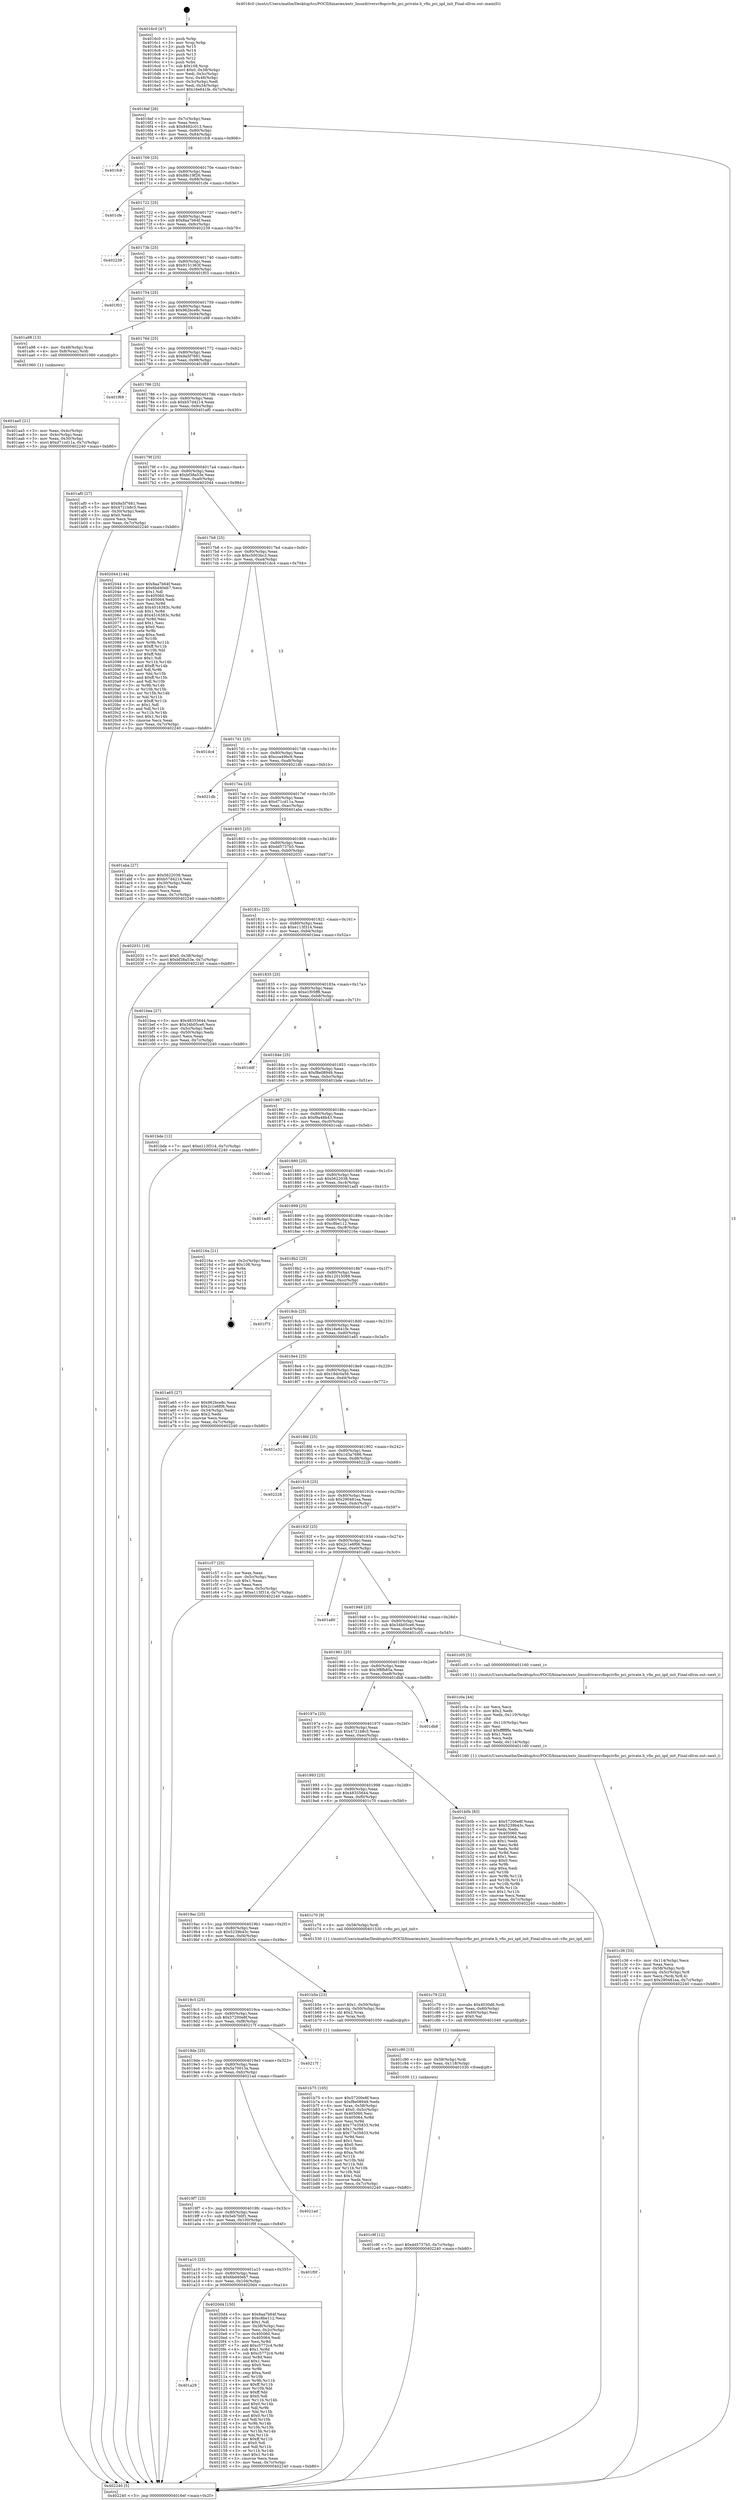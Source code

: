 digraph "0x4016c0" {
  label = "0x4016c0 (/mnt/c/Users/mathe/Desktop/tcc/POCII/binaries/extr_linuxdriversvfiopcivfio_pci_private.h_vfio_pci_igd_init_Final-ollvm.out::main(0))"
  labelloc = "t"
  node[shape=record]

  Entry [label="",width=0.3,height=0.3,shape=circle,fillcolor=black,style=filled]
  "0x4016ef" [label="{
     0x4016ef [26]\l
     | [instrs]\l
     &nbsp;&nbsp;0x4016ef \<+3\>: mov -0x7c(%rbp),%eax\l
     &nbsp;&nbsp;0x4016f2 \<+2\>: mov %eax,%ecx\l
     &nbsp;&nbsp;0x4016f4 \<+6\>: sub $0x8482c013,%ecx\l
     &nbsp;&nbsp;0x4016fa \<+3\>: mov %eax,-0x80(%rbp)\l
     &nbsp;&nbsp;0x4016fd \<+6\>: mov %ecx,-0x84(%rbp)\l
     &nbsp;&nbsp;0x401703 \<+6\>: je 0000000000401fc8 \<main+0x908\>\l
  }"]
  "0x401fc8" [label="{
     0x401fc8\l
  }", style=dashed]
  "0x401709" [label="{
     0x401709 [25]\l
     | [instrs]\l
     &nbsp;&nbsp;0x401709 \<+5\>: jmp 000000000040170e \<main+0x4e\>\l
     &nbsp;&nbsp;0x40170e \<+3\>: mov -0x80(%rbp),%eax\l
     &nbsp;&nbsp;0x401711 \<+5\>: sub $0x88c19f26,%eax\l
     &nbsp;&nbsp;0x401716 \<+6\>: mov %eax,-0x88(%rbp)\l
     &nbsp;&nbsp;0x40171c \<+6\>: je 0000000000401cfe \<main+0x63e\>\l
  }"]
  Exit [label="",width=0.3,height=0.3,shape=circle,fillcolor=black,style=filled,peripheries=2]
  "0x401cfe" [label="{
     0x401cfe\l
  }", style=dashed]
  "0x401722" [label="{
     0x401722 [25]\l
     | [instrs]\l
     &nbsp;&nbsp;0x401722 \<+5\>: jmp 0000000000401727 \<main+0x67\>\l
     &nbsp;&nbsp;0x401727 \<+3\>: mov -0x80(%rbp),%eax\l
     &nbsp;&nbsp;0x40172a \<+5\>: sub $0x8aa7b64f,%eax\l
     &nbsp;&nbsp;0x40172f \<+6\>: mov %eax,-0x8c(%rbp)\l
     &nbsp;&nbsp;0x401735 \<+6\>: je 0000000000402239 \<main+0xb79\>\l
  }"]
  "0x401a29" [label="{
     0x401a29\l
  }", style=dashed]
  "0x402239" [label="{
     0x402239\l
  }", style=dashed]
  "0x40173b" [label="{
     0x40173b [25]\l
     | [instrs]\l
     &nbsp;&nbsp;0x40173b \<+5\>: jmp 0000000000401740 \<main+0x80\>\l
     &nbsp;&nbsp;0x401740 \<+3\>: mov -0x80(%rbp),%eax\l
     &nbsp;&nbsp;0x401743 \<+5\>: sub $0x9151363f,%eax\l
     &nbsp;&nbsp;0x401748 \<+6\>: mov %eax,-0x90(%rbp)\l
     &nbsp;&nbsp;0x40174e \<+6\>: je 0000000000401f03 \<main+0x843\>\l
  }"]
  "0x4020d4" [label="{
     0x4020d4 [150]\l
     | [instrs]\l
     &nbsp;&nbsp;0x4020d4 \<+5\>: mov $0x8aa7b64f,%eax\l
     &nbsp;&nbsp;0x4020d9 \<+5\>: mov $0xc8be112,%ecx\l
     &nbsp;&nbsp;0x4020de \<+2\>: mov $0x1,%dl\l
     &nbsp;&nbsp;0x4020e0 \<+3\>: mov -0x38(%rbp),%esi\l
     &nbsp;&nbsp;0x4020e3 \<+3\>: mov %esi,-0x2c(%rbp)\l
     &nbsp;&nbsp;0x4020e6 \<+7\>: mov 0x405060,%esi\l
     &nbsp;&nbsp;0x4020ed \<+7\>: mov 0x405064,%edi\l
     &nbsp;&nbsp;0x4020f4 \<+3\>: mov %esi,%r8d\l
     &nbsp;&nbsp;0x4020f7 \<+7\>: add $0xc5772c4,%r8d\l
     &nbsp;&nbsp;0x4020fe \<+4\>: sub $0x1,%r8d\l
     &nbsp;&nbsp;0x402102 \<+7\>: sub $0xc5772c4,%r8d\l
     &nbsp;&nbsp;0x402109 \<+4\>: imul %r8d,%esi\l
     &nbsp;&nbsp;0x40210d \<+3\>: and $0x1,%esi\l
     &nbsp;&nbsp;0x402110 \<+3\>: cmp $0x0,%esi\l
     &nbsp;&nbsp;0x402113 \<+4\>: sete %r9b\l
     &nbsp;&nbsp;0x402117 \<+3\>: cmp $0xa,%edi\l
     &nbsp;&nbsp;0x40211a \<+4\>: setl %r10b\l
     &nbsp;&nbsp;0x40211e \<+3\>: mov %r9b,%r11b\l
     &nbsp;&nbsp;0x402121 \<+4\>: xor $0xff,%r11b\l
     &nbsp;&nbsp;0x402125 \<+3\>: mov %r10b,%bl\l
     &nbsp;&nbsp;0x402128 \<+3\>: xor $0xff,%bl\l
     &nbsp;&nbsp;0x40212b \<+3\>: xor $0x0,%dl\l
     &nbsp;&nbsp;0x40212e \<+3\>: mov %r11b,%r14b\l
     &nbsp;&nbsp;0x402131 \<+4\>: and $0x0,%r14b\l
     &nbsp;&nbsp;0x402135 \<+3\>: and %dl,%r9b\l
     &nbsp;&nbsp;0x402138 \<+3\>: mov %bl,%r15b\l
     &nbsp;&nbsp;0x40213b \<+4\>: and $0x0,%r15b\l
     &nbsp;&nbsp;0x40213f \<+3\>: and %dl,%r10b\l
     &nbsp;&nbsp;0x402142 \<+3\>: or %r9b,%r14b\l
     &nbsp;&nbsp;0x402145 \<+3\>: or %r10b,%r15b\l
     &nbsp;&nbsp;0x402148 \<+3\>: xor %r15b,%r14b\l
     &nbsp;&nbsp;0x40214b \<+3\>: or %bl,%r11b\l
     &nbsp;&nbsp;0x40214e \<+4\>: xor $0xff,%r11b\l
     &nbsp;&nbsp;0x402152 \<+3\>: or $0x0,%dl\l
     &nbsp;&nbsp;0x402155 \<+3\>: and %dl,%r11b\l
     &nbsp;&nbsp;0x402158 \<+3\>: or %r11b,%r14b\l
     &nbsp;&nbsp;0x40215b \<+4\>: test $0x1,%r14b\l
     &nbsp;&nbsp;0x40215f \<+3\>: cmovne %ecx,%eax\l
     &nbsp;&nbsp;0x402162 \<+3\>: mov %eax,-0x7c(%rbp)\l
     &nbsp;&nbsp;0x402165 \<+5\>: jmp 0000000000402240 \<main+0xb80\>\l
  }"]
  "0x401f03" [label="{
     0x401f03\l
  }", style=dashed]
  "0x401754" [label="{
     0x401754 [25]\l
     | [instrs]\l
     &nbsp;&nbsp;0x401754 \<+5\>: jmp 0000000000401759 \<main+0x99\>\l
     &nbsp;&nbsp;0x401759 \<+3\>: mov -0x80(%rbp),%eax\l
     &nbsp;&nbsp;0x40175c \<+5\>: sub $0x962bce8c,%eax\l
     &nbsp;&nbsp;0x401761 \<+6\>: mov %eax,-0x94(%rbp)\l
     &nbsp;&nbsp;0x401767 \<+6\>: je 0000000000401a98 \<main+0x3d8\>\l
  }"]
  "0x401a10" [label="{
     0x401a10 [25]\l
     | [instrs]\l
     &nbsp;&nbsp;0x401a10 \<+5\>: jmp 0000000000401a15 \<main+0x355\>\l
     &nbsp;&nbsp;0x401a15 \<+3\>: mov -0x80(%rbp),%eax\l
     &nbsp;&nbsp;0x401a18 \<+5\>: sub $0x6bd40eb7,%eax\l
     &nbsp;&nbsp;0x401a1d \<+6\>: mov %eax,-0x104(%rbp)\l
     &nbsp;&nbsp;0x401a23 \<+6\>: je 00000000004020d4 \<main+0xa14\>\l
  }"]
  "0x401a98" [label="{
     0x401a98 [13]\l
     | [instrs]\l
     &nbsp;&nbsp;0x401a98 \<+4\>: mov -0x48(%rbp),%rax\l
     &nbsp;&nbsp;0x401a9c \<+4\>: mov 0x8(%rax),%rdi\l
     &nbsp;&nbsp;0x401aa0 \<+5\>: call 0000000000401060 \<atoi@plt\>\l
     | [calls]\l
     &nbsp;&nbsp;0x401060 \{1\} (unknown)\l
  }"]
  "0x40176d" [label="{
     0x40176d [25]\l
     | [instrs]\l
     &nbsp;&nbsp;0x40176d \<+5\>: jmp 0000000000401772 \<main+0xb2\>\l
     &nbsp;&nbsp;0x401772 \<+3\>: mov -0x80(%rbp),%eax\l
     &nbsp;&nbsp;0x401775 \<+5\>: sub $0x9a5f7681,%eax\l
     &nbsp;&nbsp;0x40177a \<+6\>: mov %eax,-0x98(%rbp)\l
     &nbsp;&nbsp;0x401780 \<+6\>: je 0000000000401f69 \<main+0x8a9\>\l
  }"]
  "0x401f0f" [label="{
     0x401f0f\l
  }", style=dashed]
  "0x401f69" [label="{
     0x401f69\l
  }", style=dashed]
  "0x401786" [label="{
     0x401786 [25]\l
     | [instrs]\l
     &nbsp;&nbsp;0x401786 \<+5\>: jmp 000000000040178b \<main+0xcb\>\l
     &nbsp;&nbsp;0x40178b \<+3\>: mov -0x80(%rbp),%eax\l
     &nbsp;&nbsp;0x40178e \<+5\>: sub $0xb57d4214,%eax\l
     &nbsp;&nbsp;0x401793 \<+6\>: mov %eax,-0x9c(%rbp)\l
     &nbsp;&nbsp;0x401799 \<+6\>: je 0000000000401af0 \<main+0x430\>\l
  }"]
  "0x4019f7" [label="{
     0x4019f7 [25]\l
     | [instrs]\l
     &nbsp;&nbsp;0x4019f7 \<+5\>: jmp 00000000004019fc \<main+0x33c\>\l
     &nbsp;&nbsp;0x4019fc \<+3\>: mov -0x80(%rbp),%eax\l
     &nbsp;&nbsp;0x4019ff \<+5\>: sub $0x5eb7b0f1,%eax\l
     &nbsp;&nbsp;0x401a04 \<+6\>: mov %eax,-0x100(%rbp)\l
     &nbsp;&nbsp;0x401a0a \<+6\>: je 0000000000401f0f \<main+0x84f\>\l
  }"]
  "0x401af0" [label="{
     0x401af0 [27]\l
     | [instrs]\l
     &nbsp;&nbsp;0x401af0 \<+5\>: mov $0x9a5f7681,%eax\l
     &nbsp;&nbsp;0x401af5 \<+5\>: mov $0x4721b8c5,%ecx\l
     &nbsp;&nbsp;0x401afa \<+3\>: mov -0x30(%rbp),%edx\l
     &nbsp;&nbsp;0x401afd \<+3\>: cmp $0x0,%edx\l
     &nbsp;&nbsp;0x401b00 \<+3\>: cmove %ecx,%eax\l
     &nbsp;&nbsp;0x401b03 \<+3\>: mov %eax,-0x7c(%rbp)\l
     &nbsp;&nbsp;0x401b06 \<+5\>: jmp 0000000000402240 \<main+0xb80\>\l
  }"]
  "0x40179f" [label="{
     0x40179f [25]\l
     | [instrs]\l
     &nbsp;&nbsp;0x40179f \<+5\>: jmp 00000000004017a4 \<main+0xe4\>\l
     &nbsp;&nbsp;0x4017a4 \<+3\>: mov -0x80(%rbp),%eax\l
     &nbsp;&nbsp;0x4017a7 \<+5\>: sub $0xbf38a53e,%eax\l
     &nbsp;&nbsp;0x4017ac \<+6\>: mov %eax,-0xa0(%rbp)\l
     &nbsp;&nbsp;0x4017b2 \<+6\>: je 0000000000402044 \<main+0x984\>\l
  }"]
  "0x4021ad" [label="{
     0x4021ad\l
  }", style=dashed]
  "0x402044" [label="{
     0x402044 [144]\l
     | [instrs]\l
     &nbsp;&nbsp;0x402044 \<+5\>: mov $0x8aa7b64f,%eax\l
     &nbsp;&nbsp;0x402049 \<+5\>: mov $0x6bd40eb7,%ecx\l
     &nbsp;&nbsp;0x40204e \<+2\>: mov $0x1,%dl\l
     &nbsp;&nbsp;0x402050 \<+7\>: mov 0x405060,%esi\l
     &nbsp;&nbsp;0x402057 \<+7\>: mov 0x405064,%edi\l
     &nbsp;&nbsp;0x40205e \<+3\>: mov %esi,%r8d\l
     &nbsp;&nbsp;0x402061 \<+7\>: add $0x4516383c,%r8d\l
     &nbsp;&nbsp;0x402068 \<+4\>: sub $0x1,%r8d\l
     &nbsp;&nbsp;0x40206c \<+7\>: sub $0x4516383c,%r8d\l
     &nbsp;&nbsp;0x402073 \<+4\>: imul %r8d,%esi\l
     &nbsp;&nbsp;0x402077 \<+3\>: and $0x1,%esi\l
     &nbsp;&nbsp;0x40207a \<+3\>: cmp $0x0,%esi\l
     &nbsp;&nbsp;0x40207d \<+4\>: sete %r9b\l
     &nbsp;&nbsp;0x402081 \<+3\>: cmp $0xa,%edi\l
     &nbsp;&nbsp;0x402084 \<+4\>: setl %r10b\l
     &nbsp;&nbsp;0x402088 \<+3\>: mov %r9b,%r11b\l
     &nbsp;&nbsp;0x40208b \<+4\>: xor $0xff,%r11b\l
     &nbsp;&nbsp;0x40208f \<+3\>: mov %r10b,%bl\l
     &nbsp;&nbsp;0x402092 \<+3\>: xor $0xff,%bl\l
     &nbsp;&nbsp;0x402095 \<+3\>: xor $0x1,%dl\l
     &nbsp;&nbsp;0x402098 \<+3\>: mov %r11b,%r14b\l
     &nbsp;&nbsp;0x40209b \<+4\>: and $0xff,%r14b\l
     &nbsp;&nbsp;0x40209f \<+3\>: and %dl,%r9b\l
     &nbsp;&nbsp;0x4020a2 \<+3\>: mov %bl,%r15b\l
     &nbsp;&nbsp;0x4020a5 \<+4\>: and $0xff,%r15b\l
     &nbsp;&nbsp;0x4020a9 \<+3\>: and %dl,%r10b\l
     &nbsp;&nbsp;0x4020ac \<+3\>: or %r9b,%r14b\l
     &nbsp;&nbsp;0x4020af \<+3\>: or %r10b,%r15b\l
     &nbsp;&nbsp;0x4020b2 \<+3\>: xor %r15b,%r14b\l
     &nbsp;&nbsp;0x4020b5 \<+3\>: or %bl,%r11b\l
     &nbsp;&nbsp;0x4020b8 \<+4\>: xor $0xff,%r11b\l
     &nbsp;&nbsp;0x4020bc \<+3\>: or $0x1,%dl\l
     &nbsp;&nbsp;0x4020bf \<+3\>: and %dl,%r11b\l
     &nbsp;&nbsp;0x4020c2 \<+3\>: or %r11b,%r14b\l
     &nbsp;&nbsp;0x4020c5 \<+4\>: test $0x1,%r14b\l
     &nbsp;&nbsp;0x4020c9 \<+3\>: cmovne %ecx,%eax\l
     &nbsp;&nbsp;0x4020cc \<+3\>: mov %eax,-0x7c(%rbp)\l
     &nbsp;&nbsp;0x4020cf \<+5\>: jmp 0000000000402240 \<main+0xb80\>\l
  }"]
  "0x4017b8" [label="{
     0x4017b8 [25]\l
     | [instrs]\l
     &nbsp;&nbsp;0x4017b8 \<+5\>: jmp 00000000004017bd \<main+0xfd\>\l
     &nbsp;&nbsp;0x4017bd \<+3\>: mov -0x80(%rbp),%eax\l
     &nbsp;&nbsp;0x4017c0 \<+5\>: sub $0xc5003bc3,%eax\l
     &nbsp;&nbsp;0x4017c5 \<+6\>: mov %eax,-0xa4(%rbp)\l
     &nbsp;&nbsp;0x4017cb \<+6\>: je 0000000000401dc4 \<main+0x704\>\l
  }"]
  "0x4019de" [label="{
     0x4019de [25]\l
     | [instrs]\l
     &nbsp;&nbsp;0x4019de \<+5\>: jmp 00000000004019e3 \<main+0x323\>\l
     &nbsp;&nbsp;0x4019e3 \<+3\>: mov -0x80(%rbp),%eax\l
     &nbsp;&nbsp;0x4019e6 \<+5\>: sub $0x5a70013a,%eax\l
     &nbsp;&nbsp;0x4019eb \<+6\>: mov %eax,-0xfc(%rbp)\l
     &nbsp;&nbsp;0x4019f1 \<+6\>: je 00000000004021ad \<main+0xaed\>\l
  }"]
  "0x401dc4" [label="{
     0x401dc4\l
  }", style=dashed]
  "0x4017d1" [label="{
     0x4017d1 [25]\l
     | [instrs]\l
     &nbsp;&nbsp;0x4017d1 \<+5\>: jmp 00000000004017d6 \<main+0x116\>\l
     &nbsp;&nbsp;0x4017d6 \<+3\>: mov -0x80(%rbp),%eax\l
     &nbsp;&nbsp;0x4017d9 \<+5\>: sub $0xcca49bc9,%eax\l
     &nbsp;&nbsp;0x4017de \<+6\>: mov %eax,-0xa8(%rbp)\l
     &nbsp;&nbsp;0x4017e4 \<+6\>: je 00000000004021db \<main+0xb1b\>\l
  }"]
  "0x40217f" [label="{
     0x40217f\l
  }", style=dashed]
  "0x4021db" [label="{
     0x4021db\l
  }", style=dashed]
  "0x4017ea" [label="{
     0x4017ea [25]\l
     | [instrs]\l
     &nbsp;&nbsp;0x4017ea \<+5\>: jmp 00000000004017ef \<main+0x12f\>\l
     &nbsp;&nbsp;0x4017ef \<+3\>: mov -0x80(%rbp),%eax\l
     &nbsp;&nbsp;0x4017f2 \<+5\>: sub $0xd71cd11a,%eax\l
     &nbsp;&nbsp;0x4017f7 \<+6\>: mov %eax,-0xac(%rbp)\l
     &nbsp;&nbsp;0x4017fd \<+6\>: je 0000000000401aba \<main+0x3fa\>\l
  }"]
  "0x401c9f" [label="{
     0x401c9f [12]\l
     | [instrs]\l
     &nbsp;&nbsp;0x401c9f \<+7\>: movl $0xdd5737b5,-0x7c(%rbp)\l
     &nbsp;&nbsp;0x401ca6 \<+5\>: jmp 0000000000402240 \<main+0xb80\>\l
  }"]
  "0x401aba" [label="{
     0x401aba [27]\l
     | [instrs]\l
     &nbsp;&nbsp;0x401aba \<+5\>: mov $0x5622038,%eax\l
     &nbsp;&nbsp;0x401abf \<+5\>: mov $0xb57d4214,%ecx\l
     &nbsp;&nbsp;0x401ac4 \<+3\>: mov -0x30(%rbp),%edx\l
     &nbsp;&nbsp;0x401ac7 \<+3\>: cmp $0x1,%edx\l
     &nbsp;&nbsp;0x401aca \<+3\>: cmovl %ecx,%eax\l
     &nbsp;&nbsp;0x401acd \<+3\>: mov %eax,-0x7c(%rbp)\l
     &nbsp;&nbsp;0x401ad0 \<+5\>: jmp 0000000000402240 \<main+0xb80\>\l
  }"]
  "0x401803" [label="{
     0x401803 [25]\l
     | [instrs]\l
     &nbsp;&nbsp;0x401803 \<+5\>: jmp 0000000000401808 \<main+0x148\>\l
     &nbsp;&nbsp;0x401808 \<+3\>: mov -0x80(%rbp),%eax\l
     &nbsp;&nbsp;0x40180b \<+5\>: sub $0xdd5737b5,%eax\l
     &nbsp;&nbsp;0x401810 \<+6\>: mov %eax,-0xb0(%rbp)\l
     &nbsp;&nbsp;0x401816 \<+6\>: je 0000000000402031 \<main+0x971\>\l
  }"]
  "0x401c90" [label="{
     0x401c90 [15]\l
     | [instrs]\l
     &nbsp;&nbsp;0x401c90 \<+4\>: mov -0x58(%rbp),%rdi\l
     &nbsp;&nbsp;0x401c94 \<+6\>: mov %eax,-0x118(%rbp)\l
     &nbsp;&nbsp;0x401c9a \<+5\>: call 0000000000401030 \<free@plt\>\l
     | [calls]\l
     &nbsp;&nbsp;0x401030 \{1\} (unknown)\l
  }"]
  "0x402031" [label="{
     0x402031 [19]\l
     | [instrs]\l
     &nbsp;&nbsp;0x402031 \<+7\>: movl $0x0,-0x38(%rbp)\l
     &nbsp;&nbsp;0x402038 \<+7\>: movl $0xbf38a53e,-0x7c(%rbp)\l
     &nbsp;&nbsp;0x40203f \<+5\>: jmp 0000000000402240 \<main+0xb80\>\l
  }"]
  "0x40181c" [label="{
     0x40181c [25]\l
     | [instrs]\l
     &nbsp;&nbsp;0x40181c \<+5\>: jmp 0000000000401821 \<main+0x161\>\l
     &nbsp;&nbsp;0x401821 \<+3\>: mov -0x80(%rbp),%eax\l
     &nbsp;&nbsp;0x401824 \<+5\>: sub $0xe113f314,%eax\l
     &nbsp;&nbsp;0x401829 \<+6\>: mov %eax,-0xb4(%rbp)\l
     &nbsp;&nbsp;0x40182f \<+6\>: je 0000000000401bea \<main+0x52a\>\l
  }"]
  "0x401c79" [label="{
     0x401c79 [23]\l
     | [instrs]\l
     &nbsp;&nbsp;0x401c79 \<+10\>: movabs $0x4030d6,%rdi\l
     &nbsp;&nbsp;0x401c83 \<+3\>: mov %eax,-0x60(%rbp)\l
     &nbsp;&nbsp;0x401c86 \<+3\>: mov -0x60(%rbp),%esi\l
     &nbsp;&nbsp;0x401c89 \<+2\>: mov $0x0,%al\l
     &nbsp;&nbsp;0x401c8b \<+5\>: call 0000000000401040 \<printf@plt\>\l
     | [calls]\l
     &nbsp;&nbsp;0x401040 \{1\} (unknown)\l
  }"]
  "0x401bea" [label="{
     0x401bea [27]\l
     | [instrs]\l
     &nbsp;&nbsp;0x401bea \<+5\>: mov $0x48355644,%eax\l
     &nbsp;&nbsp;0x401bef \<+5\>: mov $0x34b05ce6,%ecx\l
     &nbsp;&nbsp;0x401bf4 \<+3\>: mov -0x5c(%rbp),%edx\l
     &nbsp;&nbsp;0x401bf7 \<+3\>: cmp -0x50(%rbp),%edx\l
     &nbsp;&nbsp;0x401bfa \<+3\>: cmovl %ecx,%eax\l
     &nbsp;&nbsp;0x401bfd \<+3\>: mov %eax,-0x7c(%rbp)\l
     &nbsp;&nbsp;0x401c00 \<+5\>: jmp 0000000000402240 \<main+0xb80\>\l
  }"]
  "0x401835" [label="{
     0x401835 [25]\l
     | [instrs]\l
     &nbsp;&nbsp;0x401835 \<+5\>: jmp 000000000040183a \<main+0x17a\>\l
     &nbsp;&nbsp;0x40183a \<+3\>: mov -0x80(%rbp),%eax\l
     &nbsp;&nbsp;0x40183d \<+5\>: sub $0xe1f05ff8,%eax\l
     &nbsp;&nbsp;0x401842 \<+6\>: mov %eax,-0xb8(%rbp)\l
     &nbsp;&nbsp;0x401848 \<+6\>: je 0000000000401ddf \<main+0x71f\>\l
  }"]
  "0x401c36" [label="{
     0x401c36 [33]\l
     | [instrs]\l
     &nbsp;&nbsp;0x401c36 \<+6\>: mov -0x114(%rbp),%ecx\l
     &nbsp;&nbsp;0x401c3c \<+3\>: imul %eax,%ecx\l
     &nbsp;&nbsp;0x401c3f \<+4\>: mov -0x58(%rbp),%rdi\l
     &nbsp;&nbsp;0x401c43 \<+4\>: movslq -0x5c(%rbp),%r8\l
     &nbsp;&nbsp;0x401c47 \<+4\>: mov %ecx,(%rdi,%r8,4)\l
     &nbsp;&nbsp;0x401c4b \<+7\>: movl $0x290481ea,-0x7c(%rbp)\l
     &nbsp;&nbsp;0x401c52 \<+5\>: jmp 0000000000402240 \<main+0xb80\>\l
  }"]
  "0x401ddf" [label="{
     0x401ddf\l
  }", style=dashed]
  "0x40184e" [label="{
     0x40184e [25]\l
     | [instrs]\l
     &nbsp;&nbsp;0x40184e \<+5\>: jmp 0000000000401853 \<main+0x193\>\l
     &nbsp;&nbsp;0x401853 \<+3\>: mov -0x80(%rbp),%eax\l
     &nbsp;&nbsp;0x401856 \<+5\>: sub $0xf8e08949,%eax\l
     &nbsp;&nbsp;0x40185b \<+6\>: mov %eax,-0xbc(%rbp)\l
     &nbsp;&nbsp;0x401861 \<+6\>: je 0000000000401bde \<main+0x51e\>\l
  }"]
  "0x401c0a" [label="{
     0x401c0a [44]\l
     | [instrs]\l
     &nbsp;&nbsp;0x401c0a \<+2\>: xor %ecx,%ecx\l
     &nbsp;&nbsp;0x401c0c \<+5\>: mov $0x2,%edx\l
     &nbsp;&nbsp;0x401c11 \<+6\>: mov %edx,-0x110(%rbp)\l
     &nbsp;&nbsp;0x401c17 \<+1\>: cltd\l
     &nbsp;&nbsp;0x401c18 \<+6\>: mov -0x110(%rbp),%esi\l
     &nbsp;&nbsp;0x401c1e \<+2\>: idiv %esi\l
     &nbsp;&nbsp;0x401c20 \<+6\>: imul $0xfffffffe,%edx,%edx\l
     &nbsp;&nbsp;0x401c26 \<+3\>: sub $0x1,%ecx\l
     &nbsp;&nbsp;0x401c29 \<+2\>: sub %ecx,%edx\l
     &nbsp;&nbsp;0x401c2b \<+6\>: mov %edx,-0x114(%rbp)\l
     &nbsp;&nbsp;0x401c31 \<+5\>: call 0000000000401160 \<next_i\>\l
     | [calls]\l
     &nbsp;&nbsp;0x401160 \{1\} (/mnt/c/Users/mathe/Desktop/tcc/POCII/binaries/extr_linuxdriversvfiopcivfio_pci_private.h_vfio_pci_igd_init_Final-ollvm.out::next_i)\l
  }"]
  "0x401bde" [label="{
     0x401bde [12]\l
     | [instrs]\l
     &nbsp;&nbsp;0x401bde \<+7\>: movl $0xe113f314,-0x7c(%rbp)\l
     &nbsp;&nbsp;0x401be5 \<+5\>: jmp 0000000000402240 \<main+0xb80\>\l
  }"]
  "0x401867" [label="{
     0x401867 [25]\l
     | [instrs]\l
     &nbsp;&nbsp;0x401867 \<+5\>: jmp 000000000040186c \<main+0x1ac\>\l
     &nbsp;&nbsp;0x40186c \<+3\>: mov -0x80(%rbp),%eax\l
     &nbsp;&nbsp;0x40186f \<+5\>: sub $0xf9a48b43,%eax\l
     &nbsp;&nbsp;0x401874 \<+6\>: mov %eax,-0xc0(%rbp)\l
     &nbsp;&nbsp;0x40187a \<+6\>: je 0000000000401cab \<main+0x5eb\>\l
  }"]
  "0x401b75" [label="{
     0x401b75 [105]\l
     | [instrs]\l
     &nbsp;&nbsp;0x401b75 \<+5\>: mov $0x57200e8f,%ecx\l
     &nbsp;&nbsp;0x401b7a \<+5\>: mov $0xf8e08949,%edx\l
     &nbsp;&nbsp;0x401b7f \<+4\>: mov %rax,-0x58(%rbp)\l
     &nbsp;&nbsp;0x401b83 \<+7\>: movl $0x0,-0x5c(%rbp)\l
     &nbsp;&nbsp;0x401b8a \<+7\>: mov 0x405060,%esi\l
     &nbsp;&nbsp;0x401b91 \<+8\>: mov 0x405064,%r8d\l
     &nbsp;&nbsp;0x401b99 \<+3\>: mov %esi,%r9d\l
     &nbsp;&nbsp;0x401b9c \<+7\>: add $0x77e35833,%r9d\l
     &nbsp;&nbsp;0x401ba3 \<+4\>: sub $0x1,%r9d\l
     &nbsp;&nbsp;0x401ba7 \<+7\>: sub $0x77e35833,%r9d\l
     &nbsp;&nbsp;0x401bae \<+4\>: imul %r9d,%esi\l
     &nbsp;&nbsp;0x401bb2 \<+3\>: and $0x1,%esi\l
     &nbsp;&nbsp;0x401bb5 \<+3\>: cmp $0x0,%esi\l
     &nbsp;&nbsp;0x401bb8 \<+4\>: sete %r10b\l
     &nbsp;&nbsp;0x401bbc \<+4\>: cmp $0xa,%r8d\l
     &nbsp;&nbsp;0x401bc0 \<+4\>: setl %r11b\l
     &nbsp;&nbsp;0x401bc4 \<+3\>: mov %r10b,%bl\l
     &nbsp;&nbsp;0x401bc7 \<+3\>: and %r11b,%bl\l
     &nbsp;&nbsp;0x401bca \<+3\>: xor %r11b,%r10b\l
     &nbsp;&nbsp;0x401bcd \<+3\>: or %r10b,%bl\l
     &nbsp;&nbsp;0x401bd0 \<+3\>: test $0x1,%bl\l
     &nbsp;&nbsp;0x401bd3 \<+3\>: cmovne %edx,%ecx\l
     &nbsp;&nbsp;0x401bd6 \<+3\>: mov %ecx,-0x7c(%rbp)\l
     &nbsp;&nbsp;0x401bd9 \<+5\>: jmp 0000000000402240 \<main+0xb80\>\l
  }"]
  "0x401cab" [label="{
     0x401cab\l
  }", style=dashed]
  "0x401880" [label="{
     0x401880 [25]\l
     | [instrs]\l
     &nbsp;&nbsp;0x401880 \<+5\>: jmp 0000000000401885 \<main+0x1c5\>\l
     &nbsp;&nbsp;0x401885 \<+3\>: mov -0x80(%rbp),%eax\l
     &nbsp;&nbsp;0x401888 \<+5\>: sub $0x5622038,%eax\l
     &nbsp;&nbsp;0x40188d \<+6\>: mov %eax,-0xc4(%rbp)\l
     &nbsp;&nbsp;0x401893 \<+6\>: je 0000000000401ad5 \<main+0x415\>\l
  }"]
  "0x4019c5" [label="{
     0x4019c5 [25]\l
     | [instrs]\l
     &nbsp;&nbsp;0x4019c5 \<+5\>: jmp 00000000004019ca \<main+0x30a\>\l
     &nbsp;&nbsp;0x4019ca \<+3\>: mov -0x80(%rbp),%eax\l
     &nbsp;&nbsp;0x4019cd \<+5\>: sub $0x57200e8f,%eax\l
     &nbsp;&nbsp;0x4019d2 \<+6\>: mov %eax,-0xf8(%rbp)\l
     &nbsp;&nbsp;0x4019d8 \<+6\>: je 000000000040217f \<main+0xabf\>\l
  }"]
  "0x401ad5" [label="{
     0x401ad5\l
  }", style=dashed]
  "0x401899" [label="{
     0x401899 [25]\l
     | [instrs]\l
     &nbsp;&nbsp;0x401899 \<+5\>: jmp 000000000040189e \<main+0x1de\>\l
     &nbsp;&nbsp;0x40189e \<+3\>: mov -0x80(%rbp),%eax\l
     &nbsp;&nbsp;0x4018a1 \<+5\>: sub $0xc8be112,%eax\l
     &nbsp;&nbsp;0x4018a6 \<+6\>: mov %eax,-0xc8(%rbp)\l
     &nbsp;&nbsp;0x4018ac \<+6\>: je 000000000040216a \<main+0xaaa\>\l
  }"]
  "0x401b5e" [label="{
     0x401b5e [23]\l
     | [instrs]\l
     &nbsp;&nbsp;0x401b5e \<+7\>: movl $0x1,-0x50(%rbp)\l
     &nbsp;&nbsp;0x401b65 \<+4\>: movslq -0x50(%rbp),%rax\l
     &nbsp;&nbsp;0x401b69 \<+4\>: shl $0x2,%rax\l
     &nbsp;&nbsp;0x401b6d \<+3\>: mov %rax,%rdi\l
     &nbsp;&nbsp;0x401b70 \<+5\>: call 0000000000401050 \<malloc@plt\>\l
     | [calls]\l
     &nbsp;&nbsp;0x401050 \{1\} (unknown)\l
  }"]
  "0x40216a" [label="{
     0x40216a [21]\l
     | [instrs]\l
     &nbsp;&nbsp;0x40216a \<+3\>: mov -0x2c(%rbp),%eax\l
     &nbsp;&nbsp;0x40216d \<+7\>: add $0x108,%rsp\l
     &nbsp;&nbsp;0x402174 \<+1\>: pop %rbx\l
     &nbsp;&nbsp;0x402175 \<+2\>: pop %r12\l
     &nbsp;&nbsp;0x402177 \<+2\>: pop %r13\l
     &nbsp;&nbsp;0x402179 \<+2\>: pop %r14\l
     &nbsp;&nbsp;0x40217b \<+2\>: pop %r15\l
     &nbsp;&nbsp;0x40217d \<+1\>: pop %rbp\l
     &nbsp;&nbsp;0x40217e \<+1\>: ret\l
  }"]
  "0x4018b2" [label="{
     0x4018b2 [25]\l
     | [instrs]\l
     &nbsp;&nbsp;0x4018b2 \<+5\>: jmp 00000000004018b7 \<main+0x1f7\>\l
     &nbsp;&nbsp;0x4018b7 \<+3\>: mov -0x80(%rbp),%eax\l
     &nbsp;&nbsp;0x4018ba \<+5\>: sub $0x12015088,%eax\l
     &nbsp;&nbsp;0x4018bf \<+6\>: mov %eax,-0xcc(%rbp)\l
     &nbsp;&nbsp;0x4018c5 \<+6\>: je 0000000000401f75 \<main+0x8b5\>\l
  }"]
  "0x4019ac" [label="{
     0x4019ac [25]\l
     | [instrs]\l
     &nbsp;&nbsp;0x4019ac \<+5\>: jmp 00000000004019b1 \<main+0x2f1\>\l
     &nbsp;&nbsp;0x4019b1 \<+3\>: mov -0x80(%rbp),%eax\l
     &nbsp;&nbsp;0x4019b4 \<+5\>: sub $0x5239b43c,%eax\l
     &nbsp;&nbsp;0x4019b9 \<+6\>: mov %eax,-0xf4(%rbp)\l
     &nbsp;&nbsp;0x4019bf \<+6\>: je 0000000000401b5e \<main+0x49e\>\l
  }"]
  "0x401f75" [label="{
     0x401f75\l
  }", style=dashed]
  "0x4018cb" [label="{
     0x4018cb [25]\l
     | [instrs]\l
     &nbsp;&nbsp;0x4018cb \<+5\>: jmp 00000000004018d0 \<main+0x210\>\l
     &nbsp;&nbsp;0x4018d0 \<+3\>: mov -0x80(%rbp),%eax\l
     &nbsp;&nbsp;0x4018d3 \<+5\>: sub $0x16e641fe,%eax\l
     &nbsp;&nbsp;0x4018d8 \<+6\>: mov %eax,-0xd0(%rbp)\l
     &nbsp;&nbsp;0x4018de \<+6\>: je 0000000000401a65 \<main+0x3a5\>\l
  }"]
  "0x401c70" [label="{
     0x401c70 [9]\l
     | [instrs]\l
     &nbsp;&nbsp;0x401c70 \<+4\>: mov -0x58(%rbp),%rdi\l
     &nbsp;&nbsp;0x401c74 \<+5\>: call 0000000000401530 \<vfio_pci_igd_init\>\l
     | [calls]\l
     &nbsp;&nbsp;0x401530 \{1\} (/mnt/c/Users/mathe/Desktop/tcc/POCII/binaries/extr_linuxdriversvfiopcivfio_pci_private.h_vfio_pci_igd_init_Final-ollvm.out::vfio_pci_igd_init)\l
  }"]
  "0x401a65" [label="{
     0x401a65 [27]\l
     | [instrs]\l
     &nbsp;&nbsp;0x401a65 \<+5\>: mov $0x962bce8c,%eax\l
     &nbsp;&nbsp;0x401a6a \<+5\>: mov $0x2c1e6f06,%ecx\l
     &nbsp;&nbsp;0x401a6f \<+3\>: mov -0x34(%rbp),%edx\l
     &nbsp;&nbsp;0x401a72 \<+3\>: cmp $0x2,%edx\l
     &nbsp;&nbsp;0x401a75 \<+3\>: cmovne %ecx,%eax\l
     &nbsp;&nbsp;0x401a78 \<+3\>: mov %eax,-0x7c(%rbp)\l
     &nbsp;&nbsp;0x401a7b \<+5\>: jmp 0000000000402240 \<main+0xb80\>\l
  }"]
  "0x4018e4" [label="{
     0x4018e4 [25]\l
     | [instrs]\l
     &nbsp;&nbsp;0x4018e4 \<+5\>: jmp 00000000004018e9 \<main+0x229\>\l
     &nbsp;&nbsp;0x4018e9 \<+3\>: mov -0x80(%rbp),%eax\l
     &nbsp;&nbsp;0x4018ec \<+5\>: sub $0x18dc0a56,%eax\l
     &nbsp;&nbsp;0x4018f1 \<+6\>: mov %eax,-0xd4(%rbp)\l
     &nbsp;&nbsp;0x4018f7 \<+6\>: je 0000000000401e32 \<main+0x772\>\l
  }"]
  "0x402240" [label="{
     0x402240 [5]\l
     | [instrs]\l
     &nbsp;&nbsp;0x402240 \<+5\>: jmp 00000000004016ef \<main+0x2f\>\l
  }"]
  "0x4016c0" [label="{
     0x4016c0 [47]\l
     | [instrs]\l
     &nbsp;&nbsp;0x4016c0 \<+1\>: push %rbp\l
     &nbsp;&nbsp;0x4016c1 \<+3\>: mov %rsp,%rbp\l
     &nbsp;&nbsp;0x4016c4 \<+2\>: push %r15\l
     &nbsp;&nbsp;0x4016c6 \<+2\>: push %r14\l
     &nbsp;&nbsp;0x4016c8 \<+2\>: push %r13\l
     &nbsp;&nbsp;0x4016ca \<+2\>: push %r12\l
     &nbsp;&nbsp;0x4016cc \<+1\>: push %rbx\l
     &nbsp;&nbsp;0x4016cd \<+7\>: sub $0x108,%rsp\l
     &nbsp;&nbsp;0x4016d4 \<+7\>: movl $0x0,-0x38(%rbp)\l
     &nbsp;&nbsp;0x4016db \<+3\>: mov %edi,-0x3c(%rbp)\l
     &nbsp;&nbsp;0x4016de \<+4\>: mov %rsi,-0x48(%rbp)\l
     &nbsp;&nbsp;0x4016e2 \<+3\>: mov -0x3c(%rbp),%edi\l
     &nbsp;&nbsp;0x4016e5 \<+3\>: mov %edi,-0x34(%rbp)\l
     &nbsp;&nbsp;0x4016e8 \<+7\>: movl $0x16e641fe,-0x7c(%rbp)\l
  }"]
  "0x401aa5" [label="{
     0x401aa5 [21]\l
     | [instrs]\l
     &nbsp;&nbsp;0x401aa5 \<+3\>: mov %eax,-0x4c(%rbp)\l
     &nbsp;&nbsp;0x401aa8 \<+3\>: mov -0x4c(%rbp),%eax\l
     &nbsp;&nbsp;0x401aab \<+3\>: mov %eax,-0x30(%rbp)\l
     &nbsp;&nbsp;0x401aae \<+7\>: movl $0xd71cd11a,-0x7c(%rbp)\l
     &nbsp;&nbsp;0x401ab5 \<+5\>: jmp 0000000000402240 \<main+0xb80\>\l
  }"]
  "0x401993" [label="{
     0x401993 [25]\l
     | [instrs]\l
     &nbsp;&nbsp;0x401993 \<+5\>: jmp 0000000000401998 \<main+0x2d8\>\l
     &nbsp;&nbsp;0x401998 \<+3\>: mov -0x80(%rbp),%eax\l
     &nbsp;&nbsp;0x40199b \<+5\>: sub $0x48355644,%eax\l
     &nbsp;&nbsp;0x4019a0 \<+6\>: mov %eax,-0xf0(%rbp)\l
     &nbsp;&nbsp;0x4019a6 \<+6\>: je 0000000000401c70 \<main+0x5b0\>\l
  }"]
  "0x401e32" [label="{
     0x401e32\l
  }", style=dashed]
  "0x4018fd" [label="{
     0x4018fd [25]\l
     | [instrs]\l
     &nbsp;&nbsp;0x4018fd \<+5\>: jmp 0000000000401902 \<main+0x242\>\l
     &nbsp;&nbsp;0x401902 \<+3\>: mov -0x80(%rbp),%eax\l
     &nbsp;&nbsp;0x401905 \<+5\>: sub $0x1d3a7686,%eax\l
     &nbsp;&nbsp;0x40190a \<+6\>: mov %eax,-0xd8(%rbp)\l
     &nbsp;&nbsp;0x401910 \<+6\>: je 0000000000402228 \<main+0xb68\>\l
  }"]
  "0x401b0b" [label="{
     0x401b0b [83]\l
     | [instrs]\l
     &nbsp;&nbsp;0x401b0b \<+5\>: mov $0x57200e8f,%eax\l
     &nbsp;&nbsp;0x401b10 \<+5\>: mov $0x5239b43c,%ecx\l
     &nbsp;&nbsp;0x401b15 \<+2\>: xor %edx,%edx\l
     &nbsp;&nbsp;0x401b17 \<+7\>: mov 0x405060,%esi\l
     &nbsp;&nbsp;0x401b1e \<+7\>: mov 0x405064,%edi\l
     &nbsp;&nbsp;0x401b25 \<+3\>: sub $0x1,%edx\l
     &nbsp;&nbsp;0x401b28 \<+3\>: mov %esi,%r8d\l
     &nbsp;&nbsp;0x401b2b \<+3\>: add %edx,%r8d\l
     &nbsp;&nbsp;0x401b2e \<+4\>: imul %r8d,%esi\l
     &nbsp;&nbsp;0x401b32 \<+3\>: and $0x1,%esi\l
     &nbsp;&nbsp;0x401b35 \<+3\>: cmp $0x0,%esi\l
     &nbsp;&nbsp;0x401b38 \<+4\>: sete %r9b\l
     &nbsp;&nbsp;0x401b3c \<+3\>: cmp $0xa,%edi\l
     &nbsp;&nbsp;0x401b3f \<+4\>: setl %r10b\l
     &nbsp;&nbsp;0x401b43 \<+3\>: mov %r9b,%r11b\l
     &nbsp;&nbsp;0x401b46 \<+3\>: and %r10b,%r11b\l
     &nbsp;&nbsp;0x401b49 \<+3\>: xor %r10b,%r9b\l
     &nbsp;&nbsp;0x401b4c \<+3\>: or %r9b,%r11b\l
     &nbsp;&nbsp;0x401b4f \<+4\>: test $0x1,%r11b\l
     &nbsp;&nbsp;0x401b53 \<+3\>: cmovne %ecx,%eax\l
     &nbsp;&nbsp;0x401b56 \<+3\>: mov %eax,-0x7c(%rbp)\l
     &nbsp;&nbsp;0x401b59 \<+5\>: jmp 0000000000402240 \<main+0xb80\>\l
  }"]
  "0x402228" [label="{
     0x402228\l
  }", style=dashed]
  "0x401916" [label="{
     0x401916 [25]\l
     | [instrs]\l
     &nbsp;&nbsp;0x401916 \<+5\>: jmp 000000000040191b \<main+0x25b\>\l
     &nbsp;&nbsp;0x40191b \<+3\>: mov -0x80(%rbp),%eax\l
     &nbsp;&nbsp;0x40191e \<+5\>: sub $0x290481ea,%eax\l
     &nbsp;&nbsp;0x401923 \<+6\>: mov %eax,-0xdc(%rbp)\l
     &nbsp;&nbsp;0x401929 \<+6\>: je 0000000000401c57 \<main+0x597\>\l
  }"]
  "0x40197a" [label="{
     0x40197a [25]\l
     | [instrs]\l
     &nbsp;&nbsp;0x40197a \<+5\>: jmp 000000000040197f \<main+0x2bf\>\l
     &nbsp;&nbsp;0x40197f \<+3\>: mov -0x80(%rbp),%eax\l
     &nbsp;&nbsp;0x401982 \<+5\>: sub $0x4721b8c5,%eax\l
     &nbsp;&nbsp;0x401987 \<+6\>: mov %eax,-0xec(%rbp)\l
     &nbsp;&nbsp;0x40198d \<+6\>: je 0000000000401b0b \<main+0x44b\>\l
  }"]
  "0x401c57" [label="{
     0x401c57 [25]\l
     | [instrs]\l
     &nbsp;&nbsp;0x401c57 \<+2\>: xor %eax,%eax\l
     &nbsp;&nbsp;0x401c59 \<+3\>: mov -0x5c(%rbp),%ecx\l
     &nbsp;&nbsp;0x401c5c \<+3\>: sub $0x1,%eax\l
     &nbsp;&nbsp;0x401c5f \<+2\>: sub %eax,%ecx\l
     &nbsp;&nbsp;0x401c61 \<+3\>: mov %ecx,-0x5c(%rbp)\l
     &nbsp;&nbsp;0x401c64 \<+7\>: movl $0xe113f314,-0x7c(%rbp)\l
     &nbsp;&nbsp;0x401c6b \<+5\>: jmp 0000000000402240 \<main+0xb80\>\l
  }"]
  "0x40192f" [label="{
     0x40192f [25]\l
     | [instrs]\l
     &nbsp;&nbsp;0x40192f \<+5\>: jmp 0000000000401934 \<main+0x274\>\l
     &nbsp;&nbsp;0x401934 \<+3\>: mov -0x80(%rbp),%eax\l
     &nbsp;&nbsp;0x401937 \<+5\>: sub $0x2c1e6f06,%eax\l
     &nbsp;&nbsp;0x40193c \<+6\>: mov %eax,-0xe0(%rbp)\l
     &nbsp;&nbsp;0x401942 \<+6\>: je 0000000000401a80 \<main+0x3c0\>\l
  }"]
  "0x401db8" [label="{
     0x401db8\l
  }", style=dashed]
  "0x401a80" [label="{
     0x401a80\l
  }", style=dashed]
  "0x401948" [label="{
     0x401948 [25]\l
     | [instrs]\l
     &nbsp;&nbsp;0x401948 \<+5\>: jmp 000000000040194d \<main+0x28d\>\l
     &nbsp;&nbsp;0x40194d \<+3\>: mov -0x80(%rbp),%eax\l
     &nbsp;&nbsp;0x401950 \<+5\>: sub $0x34b05ce6,%eax\l
     &nbsp;&nbsp;0x401955 \<+6\>: mov %eax,-0xe4(%rbp)\l
     &nbsp;&nbsp;0x40195b \<+6\>: je 0000000000401c05 \<main+0x545\>\l
  }"]
  "0x401961" [label="{
     0x401961 [25]\l
     | [instrs]\l
     &nbsp;&nbsp;0x401961 \<+5\>: jmp 0000000000401966 \<main+0x2a6\>\l
     &nbsp;&nbsp;0x401966 \<+3\>: mov -0x80(%rbp),%eax\l
     &nbsp;&nbsp;0x401969 \<+5\>: sub $0x3f8fb85a,%eax\l
     &nbsp;&nbsp;0x40196e \<+6\>: mov %eax,-0xe8(%rbp)\l
     &nbsp;&nbsp;0x401974 \<+6\>: je 0000000000401db8 \<main+0x6f8\>\l
  }"]
  "0x401c05" [label="{
     0x401c05 [5]\l
     | [instrs]\l
     &nbsp;&nbsp;0x401c05 \<+5\>: call 0000000000401160 \<next_i\>\l
     | [calls]\l
     &nbsp;&nbsp;0x401160 \{1\} (/mnt/c/Users/mathe/Desktop/tcc/POCII/binaries/extr_linuxdriversvfiopcivfio_pci_private.h_vfio_pci_igd_init_Final-ollvm.out::next_i)\l
  }"]
  Entry -> "0x4016c0" [label=" 1"]
  "0x4016ef" -> "0x401fc8" [label=" 0"]
  "0x4016ef" -> "0x401709" [label=" 16"]
  "0x40216a" -> Exit [label=" 1"]
  "0x401709" -> "0x401cfe" [label=" 0"]
  "0x401709" -> "0x401722" [label=" 16"]
  "0x4020d4" -> "0x402240" [label=" 1"]
  "0x401722" -> "0x402239" [label=" 0"]
  "0x401722" -> "0x40173b" [label=" 16"]
  "0x401a10" -> "0x401a29" [label=" 0"]
  "0x40173b" -> "0x401f03" [label=" 0"]
  "0x40173b" -> "0x401754" [label=" 16"]
  "0x401a10" -> "0x4020d4" [label=" 1"]
  "0x401754" -> "0x401a98" [label=" 1"]
  "0x401754" -> "0x40176d" [label=" 15"]
  "0x4019f7" -> "0x401a10" [label=" 1"]
  "0x40176d" -> "0x401f69" [label=" 0"]
  "0x40176d" -> "0x401786" [label=" 15"]
  "0x4019f7" -> "0x401f0f" [label=" 0"]
  "0x401786" -> "0x401af0" [label=" 1"]
  "0x401786" -> "0x40179f" [label=" 14"]
  "0x4019de" -> "0x4019f7" [label=" 1"]
  "0x40179f" -> "0x402044" [label=" 1"]
  "0x40179f" -> "0x4017b8" [label=" 13"]
  "0x4019de" -> "0x4021ad" [label=" 0"]
  "0x4017b8" -> "0x401dc4" [label=" 0"]
  "0x4017b8" -> "0x4017d1" [label=" 13"]
  "0x4019c5" -> "0x4019de" [label=" 1"]
  "0x4017d1" -> "0x4021db" [label=" 0"]
  "0x4017d1" -> "0x4017ea" [label=" 13"]
  "0x4019c5" -> "0x40217f" [label=" 0"]
  "0x4017ea" -> "0x401aba" [label=" 1"]
  "0x4017ea" -> "0x401803" [label=" 12"]
  "0x402044" -> "0x402240" [label=" 1"]
  "0x401803" -> "0x402031" [label=" 1"]
  "0x401803" -> "0x40181c" [label=" 11"]
  "0x402031" -> "0x402240" [label=" 1"]
  "0x40181c" -> "0x401bea" [label=" 2"]
  "0x40181c" -> "0x401835" [label=" 9"]
  "0x401c9f" -> "0x402240" [label=" 1"]
  "0x401835" -> "0x401ddf" [label=" 0"]
  "0x401835" -> "0x40184e" [label=" 9"]
  "0x401c90" -> "0x401c9f" [label=" 1"]
  "0x40184e" -> "0x401bde" [label=" 1"]
  "0x40184e" -> "0x401867" [label=" 8"]
  "0x401c79" -> "0x401c90" [label=" 1"]
  "0x401867" -> "0x401cab" [label=" 0"]
  "0x401867" -> "0x401880" [label=" 8"]
  "0x401c70" -> "0x401c79" [label=" 1"]
  "0x401880" -> "0x401ad5" [label=" 0"]
  "0x401880" -> "0x401899" [label=" 8"]
  "0x401c57" -> "0x402240" [label=" 1"]
  "0x401899" -> "0x40216a" [label=" 1"]
  "0x401899" -> "0x4018b2" [label=" 7"]
  "0x401c36" -> "0x402240" [label=" 1"]
  "0x4018b2" -> "0x401f75" [label=" 0"]
  "0x4018b2" -> "0x4018cb" [label=" 7"]
  "0x401c05" -> "0x401c0a" [label=" 1"]
  "0x4018cb" -> "0x401a65" [label=" 1"]
  "0x4018cb" -> "0x4018e4" [label=" 6"]
  "0x401a65" -> "0x402240" [label=" 1"]
  "0x4016c0" -> "0x4016ef" [label=" 1"]
  "0x402240" -> "0x4016ef" [label=" 15"]
  "0x401a98" -> "0x401aa5" [label=" 1"]
  "0x401aa5" -> "0x402240" [label=" 1"]
  "0x401aba" -> "0x402240" [label=" 1"]
  "0x401af0" -> "0x402240" [label=" 1"]
  "0x401bea" -> "0x402240" [label=" 2"]
  "0x4018e4" -> "0x401e32" [label=" 0"]
  "0x4018e4" -> "0x4018fd" [label=" 6"]
  "0x401b75" -> "0x402240" [label=" 1"]
  "0x4018fd" -> "0x402228" [label=" 0"]
  "0x4018fd" -> "0x401916" [label=" 6"]
  "0x401b5e" -> "0x401b75" [label=" 1"]
  "0x401916" -> "0x401c57" [label=" 1"]
  "0x401916" -> "0x40192f" [label=" 5"]
  "0x4019ac" -> "0x401b5e" [label=" 1"]
  "0x40192f" -> "0x401a80" [label=" 0"]
  "0x40192f" -> "0x401948" [label=" 5"]
  "0x401c0a" -> "0x401c36" [label=" 1"]
  "0x401948" -> "0x401c05" [label=" 1"]
  "0x401948" -> "0x401961" [label=" 4"]
  "0x401993" -> "0x4019ac" [label=" 2"]
  "0x401961" -> "0x401db8" [label=" 0"]
  "0x401961" -> "0x40197a" [label=" 4"]
  "0x4019ac" -> "0x4019c5" [label=" 1"]
  "0x40197a" -> "0x401b0b" [label=" 1"]
  "0x40197a" -> "0x401993" [label=" 3"]
  "0x401b0b" -> "0x402240" [label=" 1"]
  "0x401bde" -> "0x402240" [label=" 1"]
  "0x401993" -> "0x401c70" [label=" 1"]
}

